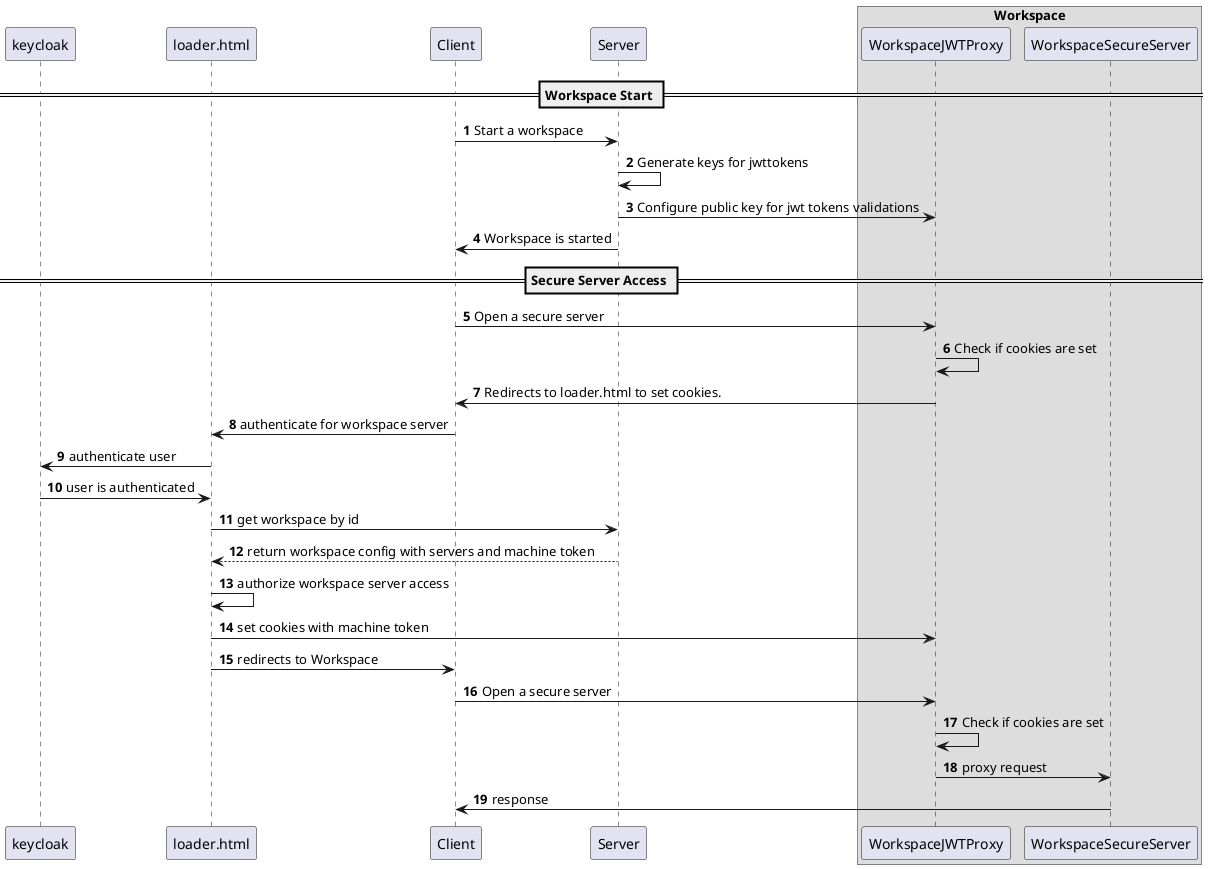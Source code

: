 @startuml

participant keycloak
participant loader.html
participant Client
participant Server
box Workspace
participant WorkspaceJWTProxy
participant WorkspaceSecureServer
end box

autonumber

== Workspace Start ==

Client -> Server: Start a workspace
Server -> Server: Generate keys for jwttokens
Server -> WorkspaceJWTProxy: Configure public key for jwt tokens validations
Server -> Client: Workspace is started

== Secure Server Access ==

Client -> WorkspaceJWTProxy: Open a secure server
WorkspaceJWTProxy -> WorkspaceJWTProxy: Check if cookies are set
WorkspaceJWTProxy -> Client: Redirects to loader.html to set cookies.
Client -> loader.html: authenticate for workspace server

loader.html -> keycloak: authenticate user
keycloak -> loader.html: user is authenticated

loader.html -> Server: get workspace by id
Server --> loader.html: return workspace config with servers and machine token

loader.html -> loader.html: authorize workspace server access
loader.html -> WorkspaceJWTProxy: set cookies with machine token
loader.html -> Client: redirects to Workspace
Client -> WorkspaceJWTProxy: Open a secure server
WorkspaceJWTProxy -> WorkspaceJWTProxy: Check if cookies are set
WorkspaceJWTProxy -> WorkspaceSecureServer: proxy request
WorkspaceSecureServer -> Client: response

@enduml
